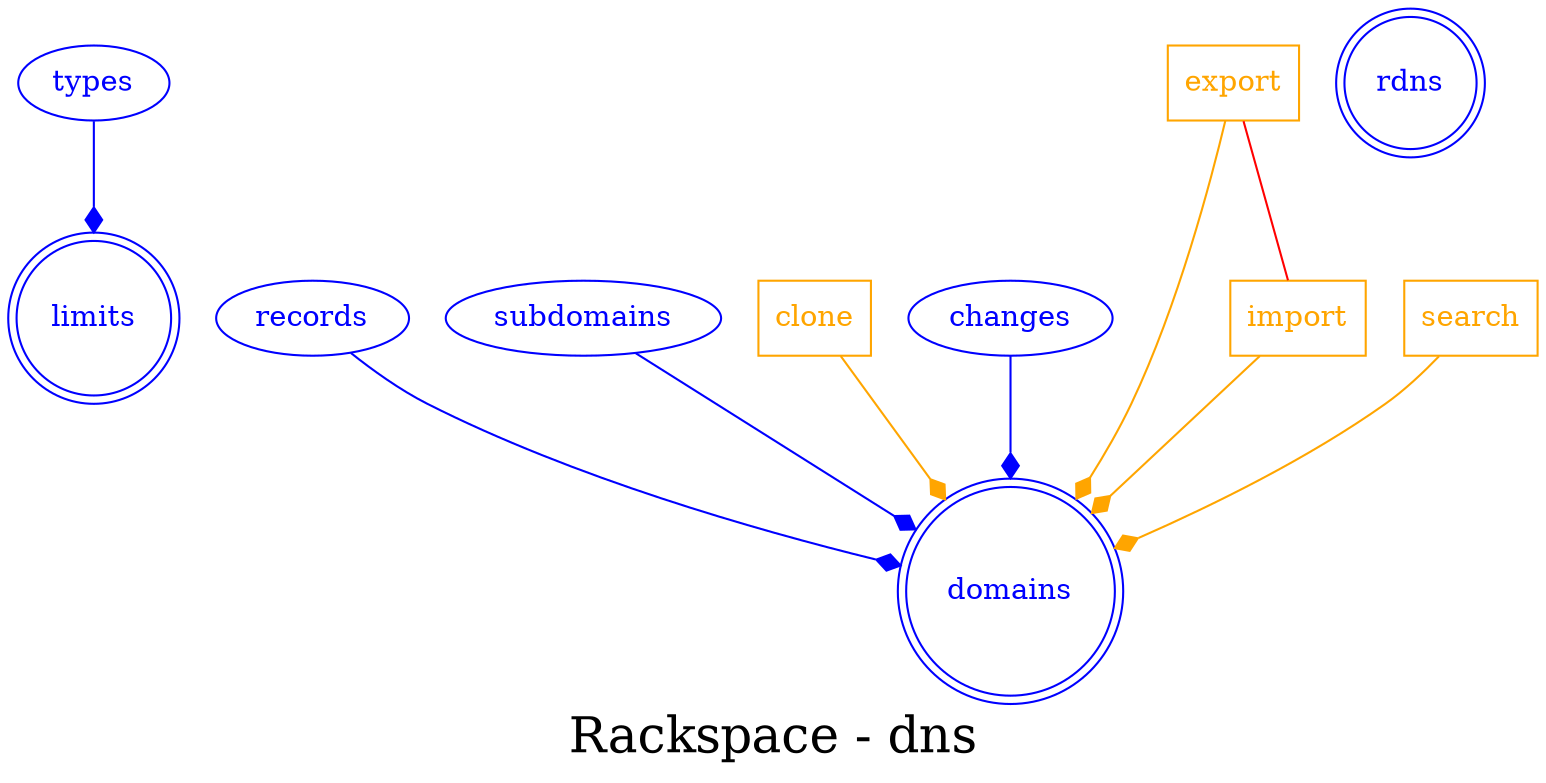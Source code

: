 digraph LexiconGraph {
graph[label="Rackspace - dns", fontsize=24]
splines=true
"limits" [color=blue, fontcolor=blue, shape=doublecircle]
"domains" [color=blue, fontcolor=blue, shape=doublecircle]
"rdns" [color=blue, fontcolor=blue, shape=doublecircle]
"types" -> "limits" [color=blue, fontcolor=blue, arrowhead=diamond, arrowtail=none]
"types" [color=blue, fontcolor=blue, shape=ellipse]
"records" -> "domains" [color=blue, fontcolor=blue, arrowhead=diamond, arrowtail=none]
"records" [color=blue, fontcolor=blue, shape=ellipse]
"subdomains" -> "domains" [color=blue, fontcolor=blue, arrowhead=diamond, arrowtail=none]
"subdomains" [color=blue, fontcolor=blue, shape=ellipse]
"clone" [color=orange, fontcolor=orange, shape=box]
"clone" -> "domains" [color=orange, fontcolor=orange, arrowhead=diamond, arrowtail=none]
"changes" -> "domains" [color=blue, fontcolor=blue, arrowhead=diamond, arrowtail=none]
"changes" [color=blue, fontcolor=blue, shape=ellipse]
"export" [color=orange, fontcolor=orange, shape=box]
"export" -> "domains" [color=orange, fontcolor=orange, arrowhead=diamond, arrowtail=none]
"search" [color=orange, fontcolor=orange, shape=box]
"search" -> "domains" [color=orange, fontcolor=orange, arrowhead=diamond, arrowtail=none]
"import" [color=orange, fontcolor=orange, shape=box]
"import" -> "domains" [color=orange, fontcolor=orange, arrowhead=diamond, arrowtail=none]
"export" -> "import" [color=red, fontcolor=red, arrowhead=none, arrowtail=none]
}
